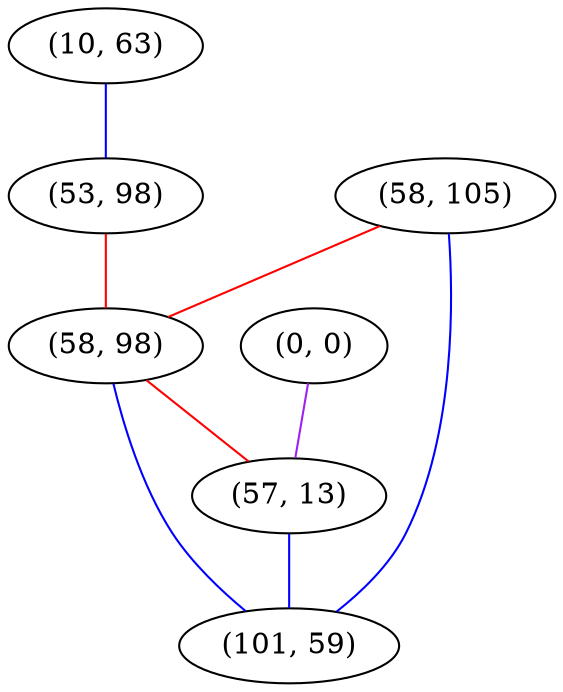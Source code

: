graph "" {
"(10, 63)";
"(0, 0)";
"(53, 98)";
"(58, 105)";
"(58, 98)";
"(57, 13)";
"(101, 59)";
"(10, 63)" -- "(53, 98)"  [color=blue, key=0, weight=3];
"(0, 0)" -- "(57, 13)"  [color=purple, key=0, weight=4];
"(53, 98)" -- "(58, 98)"  [color=red, key=0, weight=1];
"(58, 105)" -- "(101, 59)"  [color=blue, key=0, weight=3];
"(58, 105)" -- "(58, 98)"  [color=red, key=0, weight=1];
"(58, 98)" -- "(57, 13)"  [color=red, key=0, weight=1];
"(58, 98)" -- "(101, 59)"  [color=blue, key=0, weight=3];
"(57, 13)" -- "(101, 59)"  [color=blue, key=0, weight=3];
}
